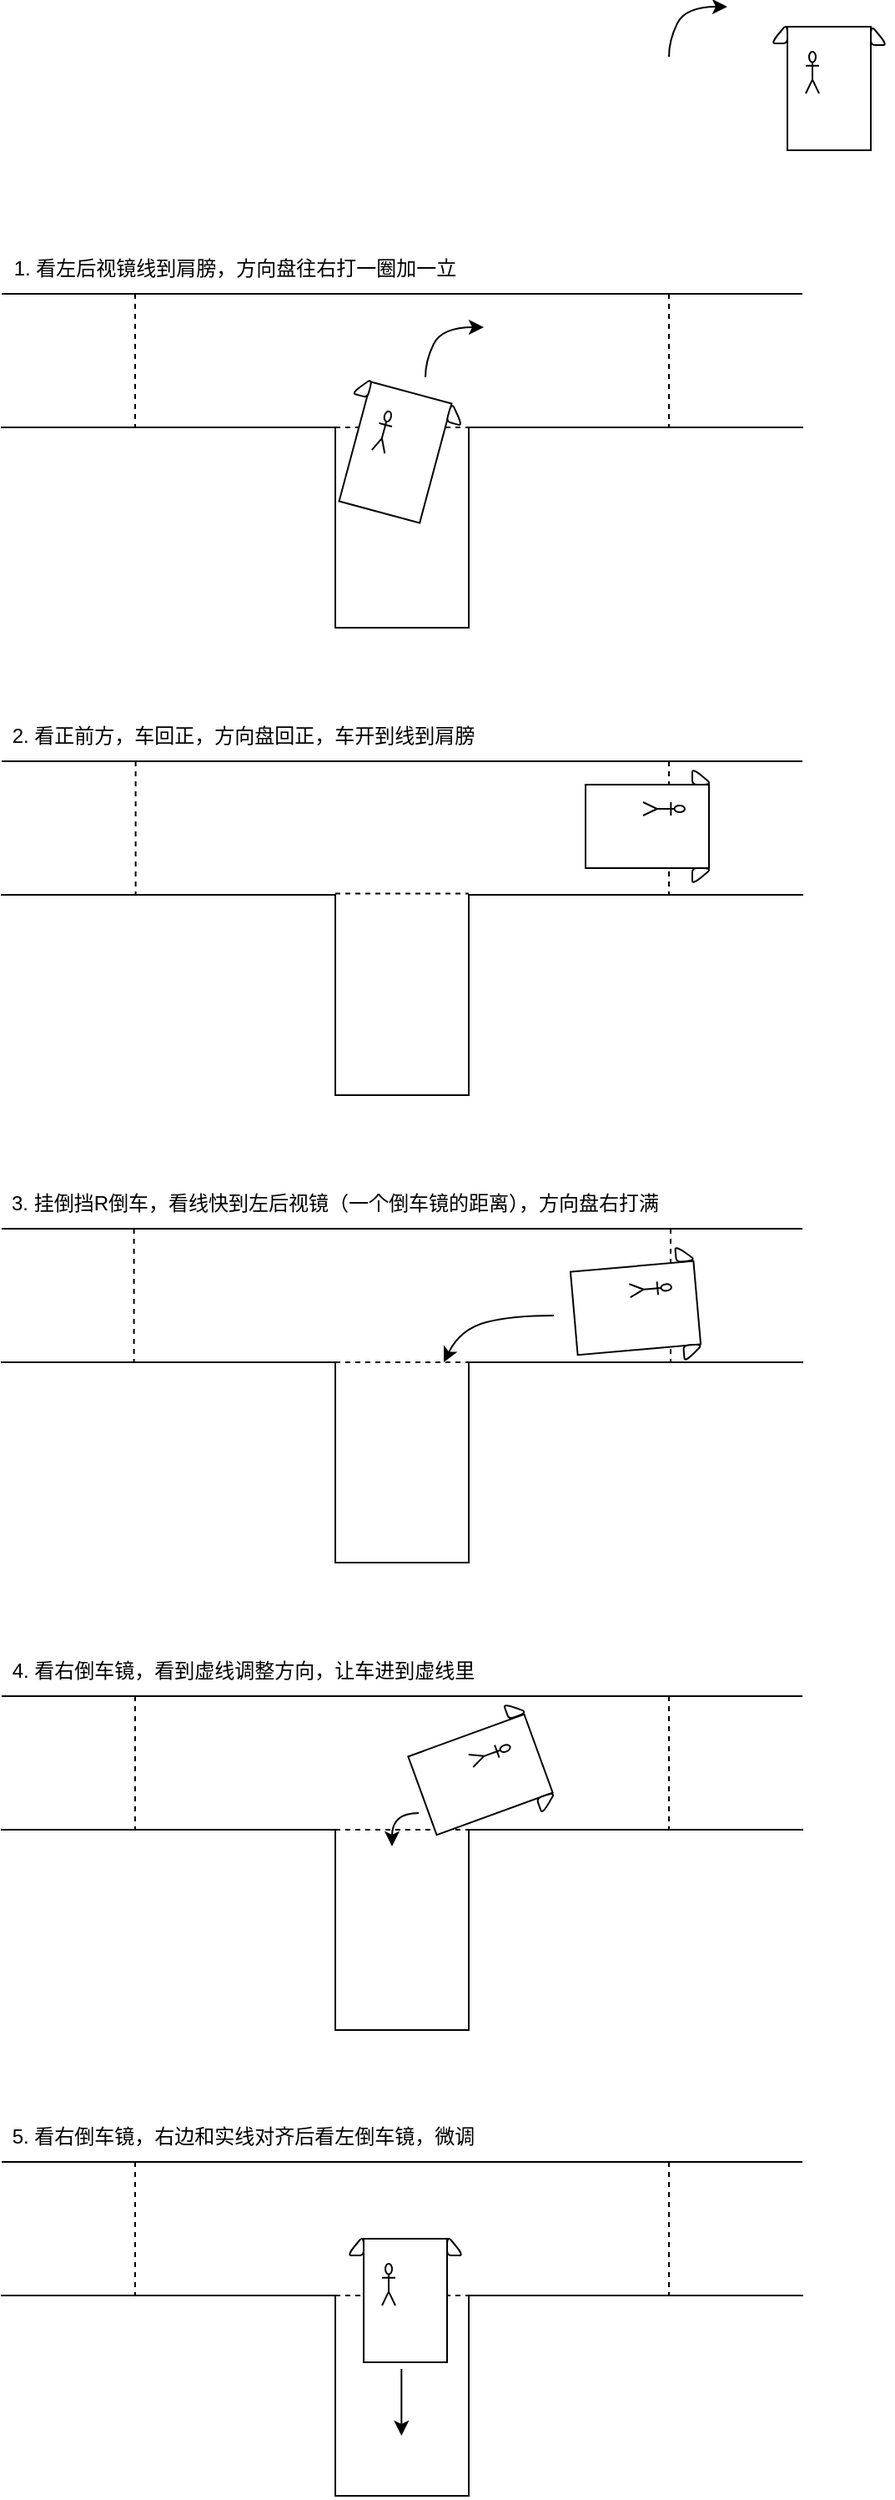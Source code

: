 <mxfile version="20.8.4" type="github">
  <diagram id="jYWOHv2KQ475p7FsRvHT" name="第 1 页">
    <mxGraphModel dx="989" dy="521" grid="1" gridSize="10" guides="1" tooltips="1" connect="1" arrows="1" fold="1" page="1" pageScale="1" pageWidth="827" pageHeight="1169" math="0" shadow="0">
      <root>
        <mxCell id="0" />
        <mxCell id="1" parent="0" />
        <mxCell id="IrWYmvIqVPGdALxaulg8-1" value="" style="shape=partialRectangle;whiteSpace=wrap;html=1;bottom=0;right=0;fillColor=none;" vertex="1" parent="1">
          <mxGeometry x="440" y="280" width="200" height="110" as="geometry" />
        </mxCell>
        <mxCell id="IrWYmvIqVPGdALxaulg8-117" style="edgeStyle=orthogonalEdgeStyle;rounded=0;orthogonalLoop=1;jettySize=auto;html=1;exitX=0;exitY=0;exitDx=0;exitDy=0;entryX=0;entryY=1;entryDx=0;entryDy=0;endArrow=none;endFill=0;" edge="1" parent="1" source="IrWYmvIqVPGdALxaulg8-115" target="IrWYmvIqVPGdALxaulg8-1">
          <mxGeometry relative="1" as="geometry">
            <Array as="points">
              <mxPoint x="360" y="400" />
              <mxPoint x="440" y="400" />
            </Array>
          </mxGeometry>
        </mxCell>
        <mxCell id="IrWYmvIqVPGdALxaulg8-115" value="" style="shape=partialRectangle;whiteSpace=wrap;html=1;bottom=0;right=0;fillColor=none;rotation=-180;direction=east;flipV=1;" vertex="1" parent="1">
          <mxGeometry x="160" y="280" width="200" height="110" as="geometry" />
        </mxCell>
        <mxCell id="IrWYmvIqVPGdALxaulg8-121" value="" style="endArrow=none;html=1;rounded=0;" edge="1" parent="1">
          <mxGeometry width="50" height="50" relative="1" as="geometry">
            <mxPoint x="160" y="200" as="sourcePoint" />
            <mxPoint x="640" y="200" as="targetPoint" />
          </mxGeometry>
        </mxCell>
        <mxCell id="IrWYmvIqVPGdALxaulg8-122" value="" style="shape=partialRectangle;whiteSpace=wrap;html=1;bottom=0;right=0;fillColor=none;" vertex="1" parent="1">
          <mxGeometry x="440" y="560" width="200" height="110" as="geometry" />
        </mxCell>
        <mxCell id="IrWYmvIqVPGdALxaulg8-123" style="edgeStyle=orthogonalEdgeStyle;rounded=0;orthogonalLoop=1;jettySize=auto;html=1;exitX=0;exitY=0;exitDx=0;exitDy=0;entryX=0;entryY=1;entryDx=0;entryDy=0;endArrow=none;endFill=0;" edge="1" parent="1" source="IrWYmvIqVPGdALxaulg8-124" target="IrWYmvIqVPGdALxaulg8-122">
          <mxGeometry relative="1" as="geometry">
            <Array as="points">
              <mxPoint x="360" y="680" />
              <mxPoint x="440" y="680" />
            </Array>
          </mxGeometry>
        </mxCell>
        <mxCell id="IrWYmvIqVPGdALxaulg8-124" value="" style="shape=partialRectangle;whiteSpace=wrap;html=1;bottom=0;right=0;fillColor=none;rotation=-180;direction=east;flipV=1;" vertex="1" parent="1">
          <mxGeometry x="160" y="560" width="200" height="110" as="geometry" />
        </mxCell>
        <mxCell id="IrWYmvIqVPGdALxaulg8-125" value="" style="endArrow=none;html=1;rounded=0;" edge="1" parent="1">
          <mxGeometry width="50" height="50" relative="1" as="geometry">
            <mxPoint x="160" y="480" as="sourcePoint" />
            <mxPoint x="640.0" y="480" as="targetPoint" />
          </mxGeometry>
        </mxCell>
        <mxCell id="IrWYmvIqVPGdALxaulg8-126" value="" style="shape=partialRectangle;whiteSpace=wrap;html=1;bottom=0;right=0;fillColor=none;" vertex="1" parent="1">
          <mxGeometry x="440" y="840" width="200" height="110" as="geometry" />
        </mxCell>
        <mxCell id="IrWYmvIqVPGdALxaulg8-127" style="edgeStyle=orthogonalEdgeStyle;rounded=0;orthogonalLoop=1;jettySize=auto;html=1;exitX=0;exitY=0;exitDx=0;exitDy=0;entryX=0;entryY=1;entryDx=0;entryDy=0;endArrow=none;endFill=0;" edge="1" parent="1" source="IrWYmvIqVPGdALxaulg8-128" target="IrWYmvIqVPGdALxaulg8-126">
          <mxGeometry relative="1" as="geometry">
            <Array as="points">
              <mxPoint x="360" y="960" />
              <mxPoint x="440" y="960" />
            </Array>
          </mxGeometry>
        </mxCell>
        <mxCell id="IrWYmvIqVPGdALxaulg8-128" value="" style="shape=partialRectangle;whiteSpace=wrap;html=1;bottom=0;right=0;fillColor=none;rotation=-180;direction=east;flipV=1;" vertex="1" parent="1">
          <mxGeometry x="160" y="840" width="200" height="110" as="geometry" />
        </mxCell>
        <mxCell id="IrWYmvIqVPGdALxaulg8-129" value="" style="endArrow=none;html=1;rounded=0;" edge="1" parent="1">
          <mxGeometry width="50" height="50" relative="1" as="geometry">
            <mxPoint x="160" y="760.0" as="sourcePoint" />
            <mxPoint x="640.0" y="760.0" as="targetPoint" />
          </mxGeometry>
        </mxCell>
        <mxCell id="IrWYmvIqVPGdALxaulg8-130" value="" style="shape=partialRectangle;whiteSpace=wrap;html=1;bottom=0;right=0;fillColor=none;" vertex="1" parent="1">
          <mxGeometry x="440" y="1120" width="200" height="110" as="geometry" />
        </mxCell>
        <mxCell id="IrWYmvIqVPGdALxaulg8-131" style="edgeStyle=orthogonalEdgeStyle;rounded=0;orthogonalLoop=1;jettySize=auto;html=1;exitX=0;exitY=0;exitDx=0;exitDy=0;entryX=0;entryY=1;entryDx=0;entryDy=0;endArrow=none;endFill=0;" edge="1" parent="1" source="IrWYmvIqVPGdALxaulg8-132" target="IrWYmvIqVPGdALxaulg8-130">
          <mxGeometry relative="1" as="geometry">
            <Array as="points">
              <mxPoint x="360" y="1240" />
              <mxPoint x="440" y="1240" />
            </Array>
          </mxGeometry>
        </mxCell>
        <mxCell id="IrWYmvIqVPGdALxaulg8-132" value="" style="shape=partialRectangle;whiteSpace=wrap;html=1;bottom=0;right=0;fillColor=none;rotation=-180;direction=east;flipV=1;" vertex="1" parent="1">
          <mxGeometry x="160" y="1120" width="200" height="110" as="geometry" />
        </mxCell>
        <mxCell id="IrWYmvIqVPGdALxaulg8-133" value="" style="endArrow=none;html=1;rounded=0;" edge="1" parent="1">
          <mxGeometry width="50" height="50" relative="1" as="geometry">
            <mxPoint x="160" y="1040" as="sourcePoint" />
            <mxPoint x="640.0" y="1040" as="targetPoint" />
          </mxGeometry>
        </mxCell>
        <mxCell id="IrWYmvIqVPGdALxaulg8-134" value="1. 看左后视镜线到肩膀，方向盘往右打一圈加一立" style="text;html=1;strokeColor=none;fillColor=none;align=center;verticalAlign=middle;whiteSpace=wrap;rounded=0;" vertex="1" parent="1">
          <mxGeometry x="160" y="170" width="280" height="30" as="geometry" />
        </mxCell>
        <mxCell id="IrWYmvIqVPGdALxaulg8-137" value="" style="endArrow=none;dashed=1;html=1;rounded=0;arcSize=20;endSize=6;startSize=6;jumpSize=6;" edge="1" parent="1">
          <mxGeometry width="50" height="50" relative="1" as="geometry">
            <mxPoint x="360" y="280" as="sourcePoint" />
            <mxPoint x="440" y="280" as="targetPoint" />
          </mxGeometry>
        </mxCell>
        <mxCell id="IrWYmvIqVPGdALxaulg8-149" value="" style="curved=1;endArrow=classic;html=1;rounded=0;startSize=6;endSize=6;jumpSize=6;" edge="1" parent="1">
          <mxGeometry width="50" height="50" relative="1" as="geometry">
            <mxPoint x="414" y="250" as="sourcePoint" />
            <mxPoint x="449" y="220" as="targetPoint" />
            <Array as="points">
              <mxPoint x="414" y="240" />
              <mxPoint x="424" y="220" />
            </Array>
          </mxGeometry>
        </mxCell>
        <mxCell id="IrWYmvIqVPGdALxaulg8-150" value="" style="curved=1;endArrow=classic;html=1;rounded=0;startSize=6;endSize=6;jumpSize=6;" edge="1" parent="1">
          <mxGeometry width="50" height="50" relative="1" as="geometry">
            <mxPoint x="560" y="58" as="sourcePoint" />
            <mxPoint x="595" y="28" as="targetPoint" />
            <Array as="points">
              <mxPoint x="560" y="48" />
              <mxPoint x="570" y="28" />
            </Array>
          </mxGeometry>
        </mxCell>
        <mxCell id="IrWYmvIqVPGdALxaulg8-151" value="2. 看正前方，车回正，方向盘回正，车开到线到肩膀" style="text;html=1;strokeColor=none;fillColor=none;align=center;verticalAlign=middle;whiteSpace=wrap;rounded=0;" vertex="1" parent="1">
          <mxGeometry x="160" y="450" width="290" height="30" as="geometry" />
        </mxCell>
        <mxCell id="IrWYmvIqVPGdALxaulg8-155" value="" style="endArrow=none;dashed=1;html=1;rounded=0;arcSize=20;endSize=6;startSize=6;jumpSize=6;entryX=1;entryY=0;entryDx=0;entryDy=0;" edge="1" parent="1">
          <mxGeometry width="50" height="50" relative="1" as="geometry">
            <mxPoint x="560" y="200" as="sourcePoint" />
            <mxPoint x="560.0" y="280" as="targetPoint" />
          </mxGeometry>
        </mxCell>
        <mxCell id="IrWYmvIqVPGdALxaulg8-156" value="" style="endArrow=none;dashed=1;html=1;rounded=0;arcSize=20;endSize=6;startSize=6;jumpSize=6;entryX=1;entryY=0;entryDx=0;entryDy=0;" edge="1" parent="1">
          <mxGeometry width="50" height="50" relative="1" as="geometry">
            <mxPoint x="240.0" y="200" as="sourcePoint" />
            <mxPoint x="240.0" y="280" as="targetPoint" />
          </mxGeometry>
        </mxCell>
        <mxCell id="IrWYmvIqVPGdALxaulg8-157" value="" style="endArrow=none;dashed=1;html=1;rounded=0;arcSize=20;endSize=6;startSize=6;jumpSize=6;entryX=1;entryY=0;entryDx=0;entryDy=0;" edge="1" parent="1">
          <mxGeometry width="50" height="50" relative="1" as="geometry">
            <mxPoint x="560.0" y="480" as="sourcePoint" />
            <mxPoint x="560.0" y="560" as="targetPoint" />
          </mxGeometry>
        </mxCell>
        <mxCell id="IrWYmvIqVPGdALxaulg8-158" value="" style="endArrow=none;dashed=1;html=1;rounded=0;arcSize=20;endSize=6;startSize=6;jumpSize=6;entryX=1;entryY=0;entryDx=0;entryDy=0;" edge="1" parent="1">
          <mxGeometry width="50" height="50" relative="1" as="geometry">
            <mxPoint x="240.31" y="480" as="sourcePoint" />
            <mxPoint x="240.31" y="560" as="targetPoint" />
          </mxGeometry>
        </mxCell>
        <mxCell id="IrWYmvIqVPGdALxaulg8-159" value="" style="endArrow=none;dashed=1;html=1;rounded=0;arcSize=20;endSize=6;startSize=6;jumpSize=6;entryX=1;entryY=0;entryDx=0;entryDy=0;" edge="1" parent="1">
          <mxGeometry width="50" height="50" relative="1" as="geometry">
            <mxPoint x="561.0" y="760" as="sourcePoint" />
            <mxPoint x="561.0" y="840" as="targetPoint" />
          </mxGeometry>
        </mxCell>
        <mxCell id="IrWYmvIqVPGdALxaulg8-160" value="" style="endArrow=none;dashed=1;html=1;rounded=0;arcSize=20;endSize=6;startSize=6;jumpSize=6;entryX=1;entryY=0;entryDx=0;entryDy=0;" edge="1" parent="1">
          <mxGeometry width="50" height="50" relative="1" as="geometry">
            <mxPoint x="239.31" y="760" as="sourcePoint" />
            <mxPoint x="239.31" y="840" as="targetPoint" />
          </mxGeometry>
        </mxCell>
        <mxCell id="IrWYmvIqVPGdALxaulg8-161" value="" style="endArrow=none;dashed=1;html=1;rounded=0;arcSize=20;endSize=6;startSize=6;jumpSize=6;" edge="1" parent="1">
          <mxGeometry width="50" height="50" relative="1" as="geometry">
            <mxPoint x="360" y="559.31" as="sourcePoint" />
            <mxPoint x="440.0" y="559.31" as="targetPoint" />
          </mxGeometry>
        </mxCell>
        <mxCell id="IrWYmvIqVPGdALxaulg8-162" value="" style="endArrow=none;dashed=1;html=1;rounded=0;arcSize=20;endSize=6;startSize=6;jumpSize=6;" edge="1" parent="1">
          <mxGeometry width="50" height="50" relative="1" as="geometry">
            <mxPoint x="360" y="840" as="sourcePoint" />
            <mxPoint x="440.0" y="840" as="targetPoint" />
          </mxGeometry>
        </mxCell>
        <mxCell id="IrWYmvIqVPGdALxaulg8-163" value="" style="endArrow=none;dashed=1;html=1;rounded=0;arcSize=20;endSize=6;startSize=6;jumpSize=6;" edge="1" parent="1">
          <mxGeometry width="50" height="50" relative="1" as="geometry">
            <mxPoint x="360" y="1120" as="sourcePoint" />
            <mxPoint x="440.0" y="1120" as="targetPoint" />
          </mxGeometry>
        </mxCell>
        <mxCell id="IrWYmvIqVPGdALxaulg8-164" value="" style="endArrow=none;dashed=1;html=1;rounded=0;arcSize=20;endSize=6;startSize=6;jumpSize=6;entryX=1;entryY=0;entryDx=0;entryDy=0;" edge="1" parent="1">
          <mxGeometry width="50" height="50" relative="1" as="geometry">
            <mxPoint x="560.0" y="1040" as="sourcePoint" />
            <mxPoint x="560.0" y="1120" as="targetPoint" />
          </mxGeometry>
        </mxCell>
        <mxCell id="IrWYmvIqVPGdALxaulg8-165" value="" style="endArrow=none;dashed=1;html=1;rounded=0;arcSize=20;endSize=6;startSize=6;jumpSize=6;entryX=1;entryY=0;entryDx=0;entryDy=0;" edge="1" parent="1">
          <mxGeometry width="50" height="50" relative="1" as="geometry">
            <mxPoint x="240.0" y="1040" as="sourcePoint" />
            <mxPoint x="240.0" y="1120" as="targetPoint" />
          </mxGeometry>
        </mxCell>
        <mxCell id="IrWYmvIqVPGdALxaulg8-166" value="3. 挂倒挡R倒车，看线快到左后视镜（一个倒车镜的距离），方向盘右打满" style="text;html=1;strokeColor=none;fillColor=none;align=center;verticalAlign=middle;whiteSpace=wrap;rounded=0;" vertex="1" parent="1">
          <mxGeometry x="160" y="730" width="400" height="30" as="geometry" />
        </mxCell>
        <mxCell id="IrWYmvIqVPGdALxaulg8-177" value="" style="group;rotation=-5;" vertex="1" connectable="0" parent="1">
          <mxGeometry x="503" y="771.5" width="75.5" height="73" as="geometry" />
        </mxCell>
        <mxCell id="IrWYmvIqVPGdALxaulg8-170" value="" style="group;rotation=85;" vertex="1" connectable="0" parent="IrWYmvIqVPGdALxaulg8-177">
          <mxGeometry x="12" y="-1" width="62" height="74" as="geometry" />
        </mxCell>
        <mxCell id="IrWYmvIqVPGdALxaulg8-171" value="" style="rounded=0;whiteSpace=wrap;html=1;rotation=175;" vertex="1" parent="IrWYmvIqVPGdALxaulg8-170">
          <mxGeometry x="-12" y="12" width="74" height="50" as="geometry" />
        </mxCell>
        <mxCell id="IrWYmvIqVPGdALxaulg8-172" value="" style="shape=umlActor;verticalLabelPosition=bottom;verticalAlign=top;html=1;outlineConnect=0;rotation=85;" vertex="1" parent="IrWYmvIqVPGdALxaulg8-170">
          <mxGeometry x="30" y="13" width="8" height="25" as="geometry" />
        </mxCell>
        <mxCell id="IrWYmvIqVPGdALxaulg8-180" value="" style="html=1;strokeWidth=1;shape=manualInput;whiteSpace=wrap;rounded=1;size=13;arcSize=30;rotation=85;flipH=1;" vertex="1" parent="IrWYmvIqVPGdALxaulg8-170">
          <mxGeometry x="55" y="58" width="10" height="12" as="geometry" />
        </mxCell>
        <mxCell id="IrWYmvIqVPGdALxaulg8-175" value="" style="html=1;strokeWidth=1;shape=manualInput;whiteSpace=wrap;rounded=1;size=13;arcSize=30;rotation=85;" vertex="1" parent="IrWYmvIqVPGdALxaulg8-177">
          <mxGeometry x="62" y="-3" width="10" height="12" as="geometry" />
        </mxCell>
        <mxCell id="IrWYmvIqVPGdALxaulg8-179" value="" style="curved=1;endArrow=classic;html=1;rounded=0;startSize=6;endSize=6;jumpSize=6;" edge="1" parent="1">
          <mxGeometry width="50" height="50" relative="1" as="geometry">
            <mxPoint x="491.0" y="812" as="sourcePoint" />
            <mxPoint x="425" y="840" as="targetPoint" />
            <Array as="points">
              <mxPoint x="466" y="812" />
              <mxPoint x="435" y="820" />
            </Array>
          </mxGeometry>
        </mxCell>
        <mxCell id="IrWYmvIqVPGdALxaulg8-181" value="" style="group;rotation=-90;" vertex="1" connectable="0" parent="1">
          <mxGeometry x="620" y="40" width="75.5" height="73" as="geometry" />
        </mxCell>
        <mxCell id="IrWYmvIqVPGdALxaulg8-182" value="" style="group;rotation=0;" vertex="1" connectable="0" parent="IrWYmvIqVPGdALxaulg8-181">
          <mxGeometry x="6" y="-6" width="62" height="74" as="geometry" />
        </mxCell>
        <mxCell id="IrWYmvIqVPGdALxaulg8-183" value="" style="rounded=0;whiteSpace=wrap;html=1;rotation=90;" vertex="1" parent="IrWYmvIqVPGdALxaulg8-182">
          <mxGeometry x="-7" y="18" width="74" height="50" as="geometry" />
        </mxCell>
        <mxCell id="IrWYmvIqVPGdALxaulg8-184" value="" style="shape=umlActor;verticalLabelPosition=bottom;verticalAlign=top;html=1;outlineConnect=0;rotation=0;" vertex="1" parent="IrWYmvIqVPGdALxaulg8-182">
          <mxGeometry x="16" y="21" width="8" height="25" as="geometry" />
        </mxCell>
        <mxCell id="IrWYmvIqVPGdALxaulg8-185" value="" style="html=1;strokeWidth=1;shape=manualInput;whiteSpace=wrap;rounded=1;size=13;arcSize=30;rotation=0;flipH=1;" vertex="1" parent="IrWYmvIqVPGdALxaulg8-182">
          <mxGeometry x="55" y="5" width="10" height="12" as="geometry" />
        </mxCell>
        <mxCell id="IrWYmvIqVPGdALxaulg8-186" value="" style="html=1;strokeWidth=1;shape=manualInput;whiteSpace=wrap;rounded=1;size=13;arcSize=30;rotation=0;" vertex="1" parent="IrWYmvIqVPGdALxaulg8-181">
          <mxGeometry x="1" y="-2" width="10" height="12" as="geometry" />
        </mxCell>
        <mxCell id="IrWYmvIqVPGdALxaulg8-187" value="" style="group;rotation=0;" vertex="1" connectable="0" parent="1">
          <mxGeometry x="510" y="484" width="75.5" height="73" as="geometry" />
        </mxCell>
        <mxCell id="IrWYmvIqVPGdALxaulg8-188" value="" style="group;rotation=90;" vertex="1" connectable="0" parent="IrWYmvIqVPGdALxaulg8-187">
          <mxGeometry x="12" y="-1" width="62" height="74" as="geometry" />
        </mxCell>
        <mxCell id="IrWYmvIqVPGdALxaulg8-189" value="" style="rounded=0;whiteSpace=wrap;html=1;rotation=180;" vertex="1" parent="IrWYmvIqVPGdALxaulg8-188">
          <mxGeometry x="-12" y="11" width="74" height="50" as="geometry" />
        </mxCell>
        <mxCell id="IrWYmvIqVPGdALxaulg8-190" value="" style="shape=umlActor;verticalLabelPosition=bottom;verticalAlign=top;html=1;outlineConnect=0;rotation=90;" vertex="1" parent="IrWYmvIqVPGdALxaulg8-188">
          <mxGeometry x="31" y="13" width="8" height="25" as="geometry" />
        </mxCell>
        <mxCell id="IrWYmvIqVPGdALxaulg8-191" value="" style="html=1;strokeWidth=1;shape=manualInput;whiteSpace=wrap;rounded=1;size=13;arcSize=30;rotation=90;flipH=1;" vertex="1" parent="IrWYmvIqVPGdALxaulg8-188">
          <mxGeometry x="53" y="60" width="10" height="12" as="geometry" />
        </mxCell>
        <mxCell id="IrWYmvIqVPGdALxaulg8-192" value="" style="html=1;strokeWidth=1;shape=manualInput;whiteSpace=wrap;rounded=1;size=13;arcSize=30;rotation=90;" vertex="1" parent="IrWYmvIqVPGdALxaulg8-187">
          <mxGeometry x="65" y="-1" width="10" height="12" as="geometry" />
        </mxCell>
        <mxCell id="IrWYmvIqVPGdALxaulg8-193" value="" style="group;rotation=-75;" vertex="1" connectable="0" parent="1">
          <mxGeometry x="361" y="258" width="75.5" height="73" as="geometry" />
        </mxCell>
        <mxCell id="IrWYmvIqVPGdALxaulg8-194" value="" style="group;rotation=15;" vertex="1" connectable="0" parent="IrWYmvIqVPGdALxaulg8-193">
          <mxGeometry x="7" y="-6" width="62" height="74" as="geometry" />
        </mxCell>
        <mxCell id="IrWYmvIqVPGdALxaulg8-195" value="" style="rounded=0;whiteSpace=wrap;html=1;rotation=105;" vertex="1" parent="IrWYmvIqVPGdALxaulg8-194">
          <mxGeometry x="-9" y="18" width="74" height="50" as="geometry" />
        </mxCell>
        <mxCell id="IrWYmvIqVPGdALxaulg8-196" value="" style="shape=umlActor;verticalLabelPosition=bottom;verticalAlign=top;html=1;outlineConnect=0;rotation=15;" vertex="1" parent="IrWYmvIqVPGdALxaulg8-194">
          <mxGeometry x="17" y="18" width="8" height="25" as="geometry" />
        </mxCell>
        <mxCell id="IrWYmvIqVPGdALxaulg8-197" value="" style="html=1;strokeWidth=1;shape=manualInput;whiteSpace=wrap;rounded=1;size=13;arcSize=30;rotation=15;flipH=1;" vertex="1" parent="IrWYmvIqVPGdALxaulg8-194">
          <mxGeometry x="60" y="14" width="10" height="12" as="geometry" />
        </mxCell>
        <mxCell id="IrWYmvIqVPGdALxaulg8-198" value="" style="html=1;strokeWidth=1;shape=manualInput;whiteSpace=wrap;rounded=1;size=13;arcSize=30;rotation=15;" vertex="1" parent="IrWYmvIqVPGdALxaulg8-193">
          <mxGeometry x="10" y="-9" width="10" height="12" as="geometry" />
        </mxCell>
        <mxCell id="IrWYmvIqVPGdALxaulg8-199" value="" style="group;rotation=-20;" vertex="1" connectable="0" parent="1">
          <mxGeometry x="400" y="1050" width="84" height="73" as="geometry" />
        </mxCell>
        <mxCell id="IrWYmvIqVPGdALxaulg8-200" value="" style="group;rotation=70;" vertex="1" connectable="0" parent="IrWYmvIqVPGdALxaulg8-199">
          <mxGeometry x="22" y="-1" width="62" height="74" as="geometry" />
        </mxCell>
        <mxCell id="IrWYmvIqVPGdALxaulg8-201" value="" style="rounded=0;whiteSpace=wrap;html=1;rotation=160;" vertex="1" parent="IrWYmvIqVPGdALxaulg8-200">
          <mxGeometry x="-12" y="13" width="74" height="50" as="geometry" />
        </mxCell>
        <mxCell id="IrWYmvIqVPGdALxaulg8-202" value="" style="shape=umlActor;verticalLabelPosition=bottom;verticalAlign=top;html=1;outlineConnect=0;rotation=70;" vertex="1" parent="IrWYmvIqVPGdALxaulg8-200">
          <mxGeometry x="27" y="13" width="8" height="25" as="geometry" />
        </mxCell>
        <mxCell id="IrWYmvIqVPGdALxaulg8-203" value="" style="html=1;strokeWidth=1;shape=manualInput;whiteSpace=wrap;rounded=1;size=13;arcSize=30;rotation=70;flipH=1;" vertex="1" parent="IrWYmvIqVPGdALxaulg8-200">
          <mxGeometry x="61" y="49" width="10" height="12" as="geometry" />
        </mxCell>
        <mxCell id="IrWYmvIqVPGdALxaulg8-204" value="" style="html=1;strokeWidth=1;shape=manualInput;whiteSpace=wrap;rounded=1;size=13;arcSize=30;rotation=70;" vertex="1" parent="IrWYmvIqVPGdALxaulg8-199">
          <mxGeometry x="63" y="-9" width="10" height="12" as="geometry" />
        </mxCell>
        <mxCell id="IrWYmvIqVPGdALxaulg8-206" value="4. 看右倒车镜，看到虚线调整方向，让车进到虚线里" style="text;html=1;strokeColor=none;fillColor=none;align=center;verticalAlign=middle;whiteSpace=wrap;rounded=0;" vertex="1" parent="1">
          <mxGeometry x="160" y="1010" width="290" height="30" as="geometry" />
        </mxCell>
        <mxCell id="IrWYmvIqVPGdALxaulg8-221" value="" style="shape=partialRectangle;whiteSpace=wrap;html=1;bottom=0;right=0;fillColor=none;" vertex="1" parent="1">
          <mxGeometry x="440" y="1399" width="200" height="110" as="geometry" />
        </mxCell>
        <mxCell id="IrWYmvIqVPGdALxaulg8-222" style="edgeStyle=orthogonalEdgeStyle;rounded=0;orthogonalLoop=1;jettySize=auto;html=1;exitX=0;exitY=0;exitDx=0;exitDy=0;entryX=0;entryY=1;entryDx=0;entryDy=0;endArrow=none;endFill=0;" edge="1" parent="1" source="IrWYmvIqVPGdALxaulg8-223" target="IrWYmvIqVPGdALxaulg8-221">
          <mxGeometry relative="1" as="geometry">
            <Array as="points">
              <mxPoint x="360" y="1519" />
              <mxPoint x="440" y="1519" />
            </Array>
          </mxGeometry>
        </mxCell>
        <mxCell id="IrWYmvIqVPGdALxaulg8-223" value="" style="shape=partialRectangle;whiteSpace=wrap;html=1;bottom=0;right=0;fillColor=none;rotation=-180;direction=east;flipV=1;" vertex="1" parent="1">
          <mxGeometry x="160" y="1399" width="200" height="110" as="geometry" />
        </mxCell>
        <mxCell id="IrWYmvIqVPGdALxaulg8-224" value="" style="endArrow=none;html=1;rounded=0;" edge="1" parent="1">
          <mxGeometry width="50" height="50" relative="1" as="geometry">
            <mxPoint x="160" y="1319" as="sourcePoint" />
            <mxPoint x="640.0" y="1319" as="targetPoint" />
          </mxGeometry>
        </mxCell>
        <mxCell id="IrWYmvIqVPGdALxaulg8-225" value="" style="endArrow=none;dashed=1;html=1;rounded=0;arcSize=20;endSize=6;startSize=6;jumpSize=6;" edge="1" parent="1">
          <mxGeometry width="50" height="50" relative="1" as="geometry">
            <mxPoint x="360" y="1399" as="sourcePoint" />
            <mxPoint x="440.0" y="1399" as="targetPoint" />
          </mxGeometry>
        </mxCell>
        <mxCell id="IrWYmvIqVPGdALxaulg8-226" value="" style="endArrow=none;dashed=1;html=1;rounded=0;arcSize=20;endSize=6;startSize=6;jumpSize=6;entryX=1;entryY=0;entryDx=0;entryDy=0;" edge="1" parent="1">
          <mxGeometry width="50" height="50" relative="1" as="geometry">
            <mxPoint x="560.0" y="1319" as="sourcePoint" />
            <mxPoint x="560.0" y="1399" as="targetPoint" />
          </mxGeometry>
        </mxCell>
        <mxCell id="IrWYmvIqVPGdALxaulg8-227" value="" style="endArrow=none;dashed=1;html=1;rounded=0;arcSize=20;endSize=6;startSize=6;jumpSize=6;entryX=1;entryY=0;entryDx=0;entryDy=0;" edge="1" parent="1">
          <mxGeometry width="50" height="50" relative="1" as="geometry">
            <mxPoint x="240.0" y="1319" as="sourcePoint" />
            <mxPoint x="240.0" y="1399" as="targetPoint" />
          </mxGeometry>
        </mxCell>
        <mxCell id="IrWYmvIqVPGdALxaulg8-228" value="" style="group;rotation=-90;" vertex="1" connectable="0" parent="1">
          <mxGeometry x="358" y="1370" width="84" height="73" as="geometry" />
        </mxCell>
        <mxCell id="IrWYmvIqVPGdALxaulg8-229" value="" style="group;rotation=0;" vertex="1" connectable="0" parent="IrWYmvIqVPGdALxaulg8-228">
          <mxGeometry x="14" y="-11" width="62" height="74" as="geometry" />
        </mxCell>
        <mxCell id="IrWYmvIqVPGdALxaulg8-230" value="" style="rounded=0;whiteSpace=wrap;html=1;rotation=90;" vertex="1" parent="IrWYmvIqVPGdALxaulg8-229">
          <mxGeometry x="-7" y="18" width="74" height="50" as="geometry" />
        </mxCell>
        <mxCell id="IrWYmvIqVPGdALxaulg8-231" value="" style="shape=umlActor;verticalLabelPosition=bottom;verticalAlign=top;html=1;outlineConnect=0;rotation=0;" vertex="1" parent="IrWYmvIqVPGdALxaulg8-229">
          <mxGeometry x="16" y="21" width="8" height="25" as="geometry" />
        </mxCell>
        <mxCell id="IrWYmvIqVPGdALxaulg8-232" value="" style="html=1;strokeWidth=1;shape=manualInput;whiteSpace=wrap;rounded=1;size=13;arcSize=30;rotation=0;flipH=1;" vertex="1" parent="IrWYmvIqVPGdALxaulg8-229">
          <mxGeometry x="55" y="4" width="10" height="12" as="geometry" />
        </mxCell>
        <mxCell id="IrWYmvIqVPGdALxaulg8-233" value="" style="html=1;strokeWidth=1;shape=manualInput;whiteSpace=wrap;rounded=1;size=13;arcSize=30;rotation=0;" vertex="1" parent="IrWYmvIqVPGdALxaulg8-228">
          <mxGeometry x="9" y="-7" width="10" height="12" as="geometry" />
        </mxCell>
        <mxCell id="IrWYmvIqVPGdALxaulg8-236" value="" style="endArrow=classic;html=1;rounded=0;startSize=6;endSize=6;jumpSize=6;" edge="1" parent="IrWYmvIqVPGdALxaulg8-228">
          <mxGeometry width="50" height="50" relative="1" as="geometry">
            <mxPoint x="41.66" y="73" as="sourcePoint" />
            <mxPoint x="41.66" y="113" as="targetPoint" />
          </mxGeometry>
        </mxCell>
        <mxCell id="IrWYmvIqVPGdALxaulg8-234" value="5. 看右倒车镜，右边和实线对齐后看左倒车镜，微调" style="text;html=1;strokeColor=none;fillColor=none;align=center;verticalAlign=middle;whiteSpace=wrap;rounded=0;" vertex="1" parent="1">
          <mxGeometry x="160" y="1289" width="290" height="30" as="geometry" />
        </mxCell>
        <mxCell id="IrWYmvIqVPGdALxaulg8-235" value="" style="curved=1;endArrow=classic;html=1;rounded=0;startSize=6;endSize=6;jumpSize=6;" edge="1" parent="1">
          <mxGeometry width="50" height="50" relative="1" as="geometry">
            <mxPoint x="410" y="1110" as="sourcePoint" />
            <mxPoint x="394" y="1130" as="targetPoint" />
            <Array as="points">
              <mxPoint x="394" y="1110" />
            </Array>
          </mxGeometry>
        </mxCell>
      </root>
    </mxGraphModel>
  </diagram>
</mxfile>
